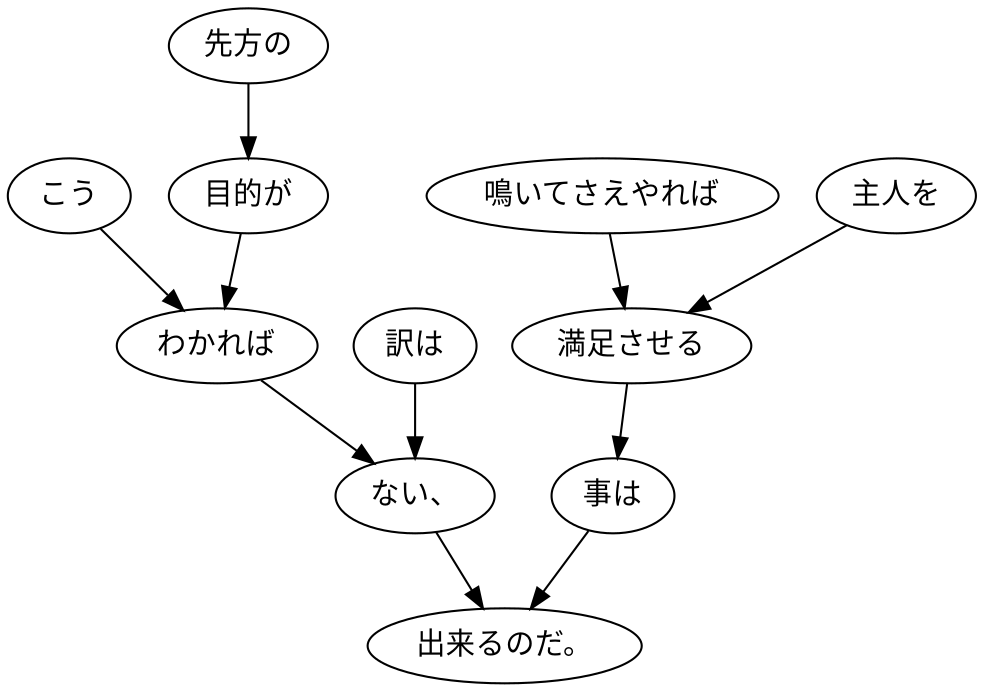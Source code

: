 digraph graph4563 {
	node0 [label="こう"];
	node1 [label="先方の"];
	node2 [label="目的が"];
	node3 [label="わかれば"];
	node4 [label="訳は"];
	node5 [label="ない、"];
	node6 [label="鳴いてさえやれば"];
	node7 [label="主人を"];
	node8 [label="満足させる"];
	node9 [label="事は"];
	node10 [label="出来るのだ。"];
	node0 -> node3;
	node1 -> node2;
	node2 -> node3;
	node3 -> node5;
	node4 -> node5;
	node5 -> node10;
	node6 -> node8;
	node7 -> node8;
	node8 -> node9;
	node9 -> node10;
}
